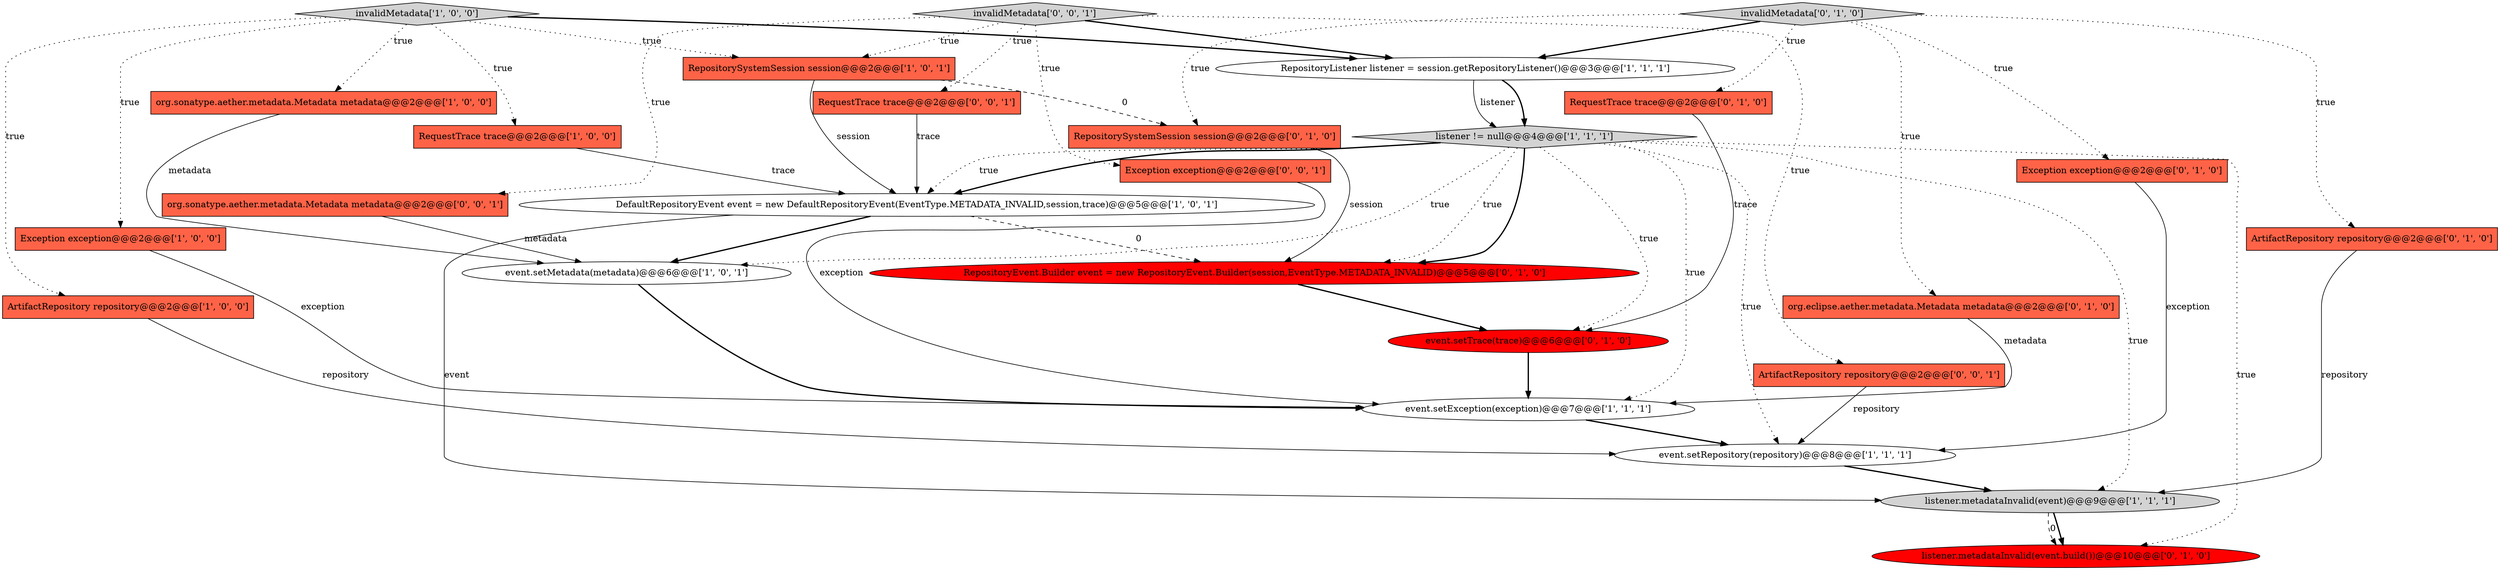 digraph {
10 [style = filled, label = "RepositorySystemSession session@@@2@@@['1', '0', '1']", fillcolor = tomato, shape = box image = "AAA0AAABBB1BBB"];
20 [style = filled, label = "listener.metadataInvalid(event.build())@@@10@@@['0', '1', '0']", fillcolor = red, shape = ellipse image = "AAA1AAABBB2BBB"];
13 [style = filled, label = "Exception exception@@@2@@@['0', '1', '0']", fillcolor = tomato, shape = box image = "AAA0AAABBB2BBB"];
12 [style = filled, label = "event.setRepository(repository)@@@8@@@['1', '1', '1']", fillcolor = white, shape = ellipse image = "AAA0AAABBB1BBB"];
14 [style = filled, label = "RepositoryEvent.Builder event = new RepositoryEvent.Builder(session,EventType.METADATA_INVALID)@@@5@@@['0', '1', '0']", fillcolor = red, shape = ellipse image = "AAA1AAABBB2BBB"];
21 [style = filled, label = "invalidMetadata['0', '1', '0']", fillcolor = lightgray, shape = diamond image = "AAA0AAABBB2BBB"];
4 [style = filled, label = "RepositoryListener listener = session.getRepositoryListener()@@@3@@@['1', '1', '1']", fillcolor = white, shape = ellipse image = "AAA0AAABBB1BBB"];
1 [style = filled, label = "Exception exception@@@2@@@['1', '0', '0']", fillcolor = tomato, shape = box image = "AAA0AAABBB1BBB"];
23 [style = filled, label = "Exception exception@@@2@@@['0', '0', '1']", fillcolor = tomato, shape = box image = "AAA0AAABBB3BBB"];
7 [style = filled, label = "ArtifactRepository repository@@@2@@@['1', '0', '0']", fillcolor = tomato, shape = box image = "AAA0AAABBB1BBB"];
6 [style = filled, label = "org.sonatype.aether.metadata.Metadata metadata@@@2@@@['1', '0', '0']", fillcolor = tomato, shape = box image = "AAA0AAABBB1BBB"];
17 [style = filled, label = "ArtifactRepository repository@@@2@@@['0', '1', '0']", fillcolor = tomato, shape = box image = "AAA0AAABBB2BBB"];
18 [style = filled, label = "RepositorySystemSession session@@@2@@@['0', '1', '0']", fillcolor = tomato, shape = box image = "AAA1AAABBB2BBB"];
25 [style = filled, label = "org.sonatype.aether.metadata.Metadata metadata@@@2@@@['0', '0', '1']", fillcolor = tomato, shape = box image = "AAA0AAABBB3BBB"];
24 [style = filled, label = "RequestTrace trace@@@2@@@['0', '0', '1']", fillcolor = tomato, shape = box image = "AAA0AAABBB3BBB"];
19 [style = filled, label = "event.setTrace(trace)@@@6@@@['0', '1', '0']", fillcolor = red, shape = ellipse image = "AAA1AAABBB2BBB"];
16 [style = filled, label = "RequestTrace trace@@@2@@@['0', '1', '0']", fillcolor = tomato, shape = box image = "AAA0AAABBB2BBB"];
22 [style = filled, label = "ArtifactRepository repository@@@2@@@['0', '0', '1']", fillcolor = tomato, shape = box image = "AAA0AAABBB3BBB"];
0 [style = filled, label = "event.setMetadata(metadata)@@@6@@@['1', '0', '1']", fillcolor = white, shape = ellipse image = "AAA0AAABBB1BBB"];
11 [style = filled, label = "event.setException(exception)@@@7@@@['1', '1', '1']", fillcolor = white, shape = ellipse image = "AAA0AAABBB1BBB"];
3 [style = filled, label = "listener.metadataInvalid(event)@@@9@@@['1', '1', '1']", fillcolor = lightgray, shape = ellipse image = "AAA0AAABBB1BBB"];
8 [style = filled, label = "listener != null@@@4@@@['1', '1', '1']", fillcolor = lightgray, shape = diamond image = "AAA0AAABBB1BBB"];
2 [style = filled, label = "invalidMetadata['1', '0', '0']", fillcolor = lightgray, shape = diamond image = "AAA0AAABBB1BBB"];
9 [style = filled, label = "DefaultRepositoryEvent event = new DefaultRepositoryEvent(EventType.METADATA_INVALID,session,trace)@@@5@@@['1', '0', '1']", fillcolor = white, shape = ellipse image = "AAA0AAABBB1BBB"];
5 [style = filled, label = "RequestTrace trace@@@2@@@['1', '0', '0']", fillcolor = tomato, shape = box image = "AAA0AAABBB1BBB"];
26 [style = filled, label = "invalidMetadata['0', '0', '1']", fillcolor = lightgray, shape = diamond image = "AAA0AAABBB3BBB"];
15 [style = filled, label = "org.eclipse.aether.metadata.Metadata metadata@@@2@@@['0', '1', '0']", fillcolor = tomato, shape = box image = "AAA0AAABBB2BBB"];
13->12 [style = solid, label="exception"];
9->0 [style = bold, label=""];
22->12 [style = solid, label="repository"];
18->14 [style = solid, label="session"];
21->15 [style = dotted, label="true"];
21->18 [style = dotted, label="true"];
17->3 [style = solid, label="repository"];
26->25 [style = dotted, label="true"];
24->9 [style = solid, label="trace"];
8->14 [style = bold, label=""];
0->11 [style = bold, label=""];
14->19 [style = bold, label=""];
19->11 [style = bold, label=""];
11->12 [style = bold, label=""];
21->17 [style = dotted, label="true"];
26->23 [style = dotted, label="true"];
26->22 [style = dotted, label="true"];
16->19 [style = solid, label="trace"];
2->4 [style = bold, label=""];
26->4 [style = bold, label=""];
8->3 [style = dotted, label="true"];
7->12 [style = solid, label="repository"];
1->11 [style = solid, label="exception"];
9->3 [style = solid, label="event"];
25->0 [style = solid, label="metadata"];
5->9 [style = solid, label="trace"];
3->20 [style = bold, label=""];
9->14 [style = dashed, label="0"];
8->12 [style = dotted, label="true"];
2->6 [style = dotted, label="true"];
2->1 [style = dotted, label="true"];
15->11 [style = solid, label="metadata"];
4->8 [style = solid, label="listener"];
2->7 [style = dotted, label="true"];
26->10 [style = dotted, label="true"];
8->14 [style = dotted, label="true"];
26->24 [style = dotted, label="true"];
3->20 [style = dashed, label="0"];
8->9 [style = bold, label=""];
8->11 [style = dotted, label="true"];
4->8 [style = bold, label=""];
8->0 [style = dotted, label="true"];
8->20 [style = dotted, label="true"];
12->3 [style = bold, label=""];
21->13 [style = dotted, label="true"];
8->9 [style = dotted, label="true"];
21->16 [style = dotted, label="true"];
2->5 [style = dotted, label="true"];
23->11 [style = solid, label="exception"];
6->0 [style = solid, label="metadata"];
10->9 [style = solid, label="session"];
10->18 [style = dashed, label="0"];
8->19 [style = dotted, label="true"];
2->10 [style = dotted, label="true"];
21->4 [style = bold, label=""];
}

